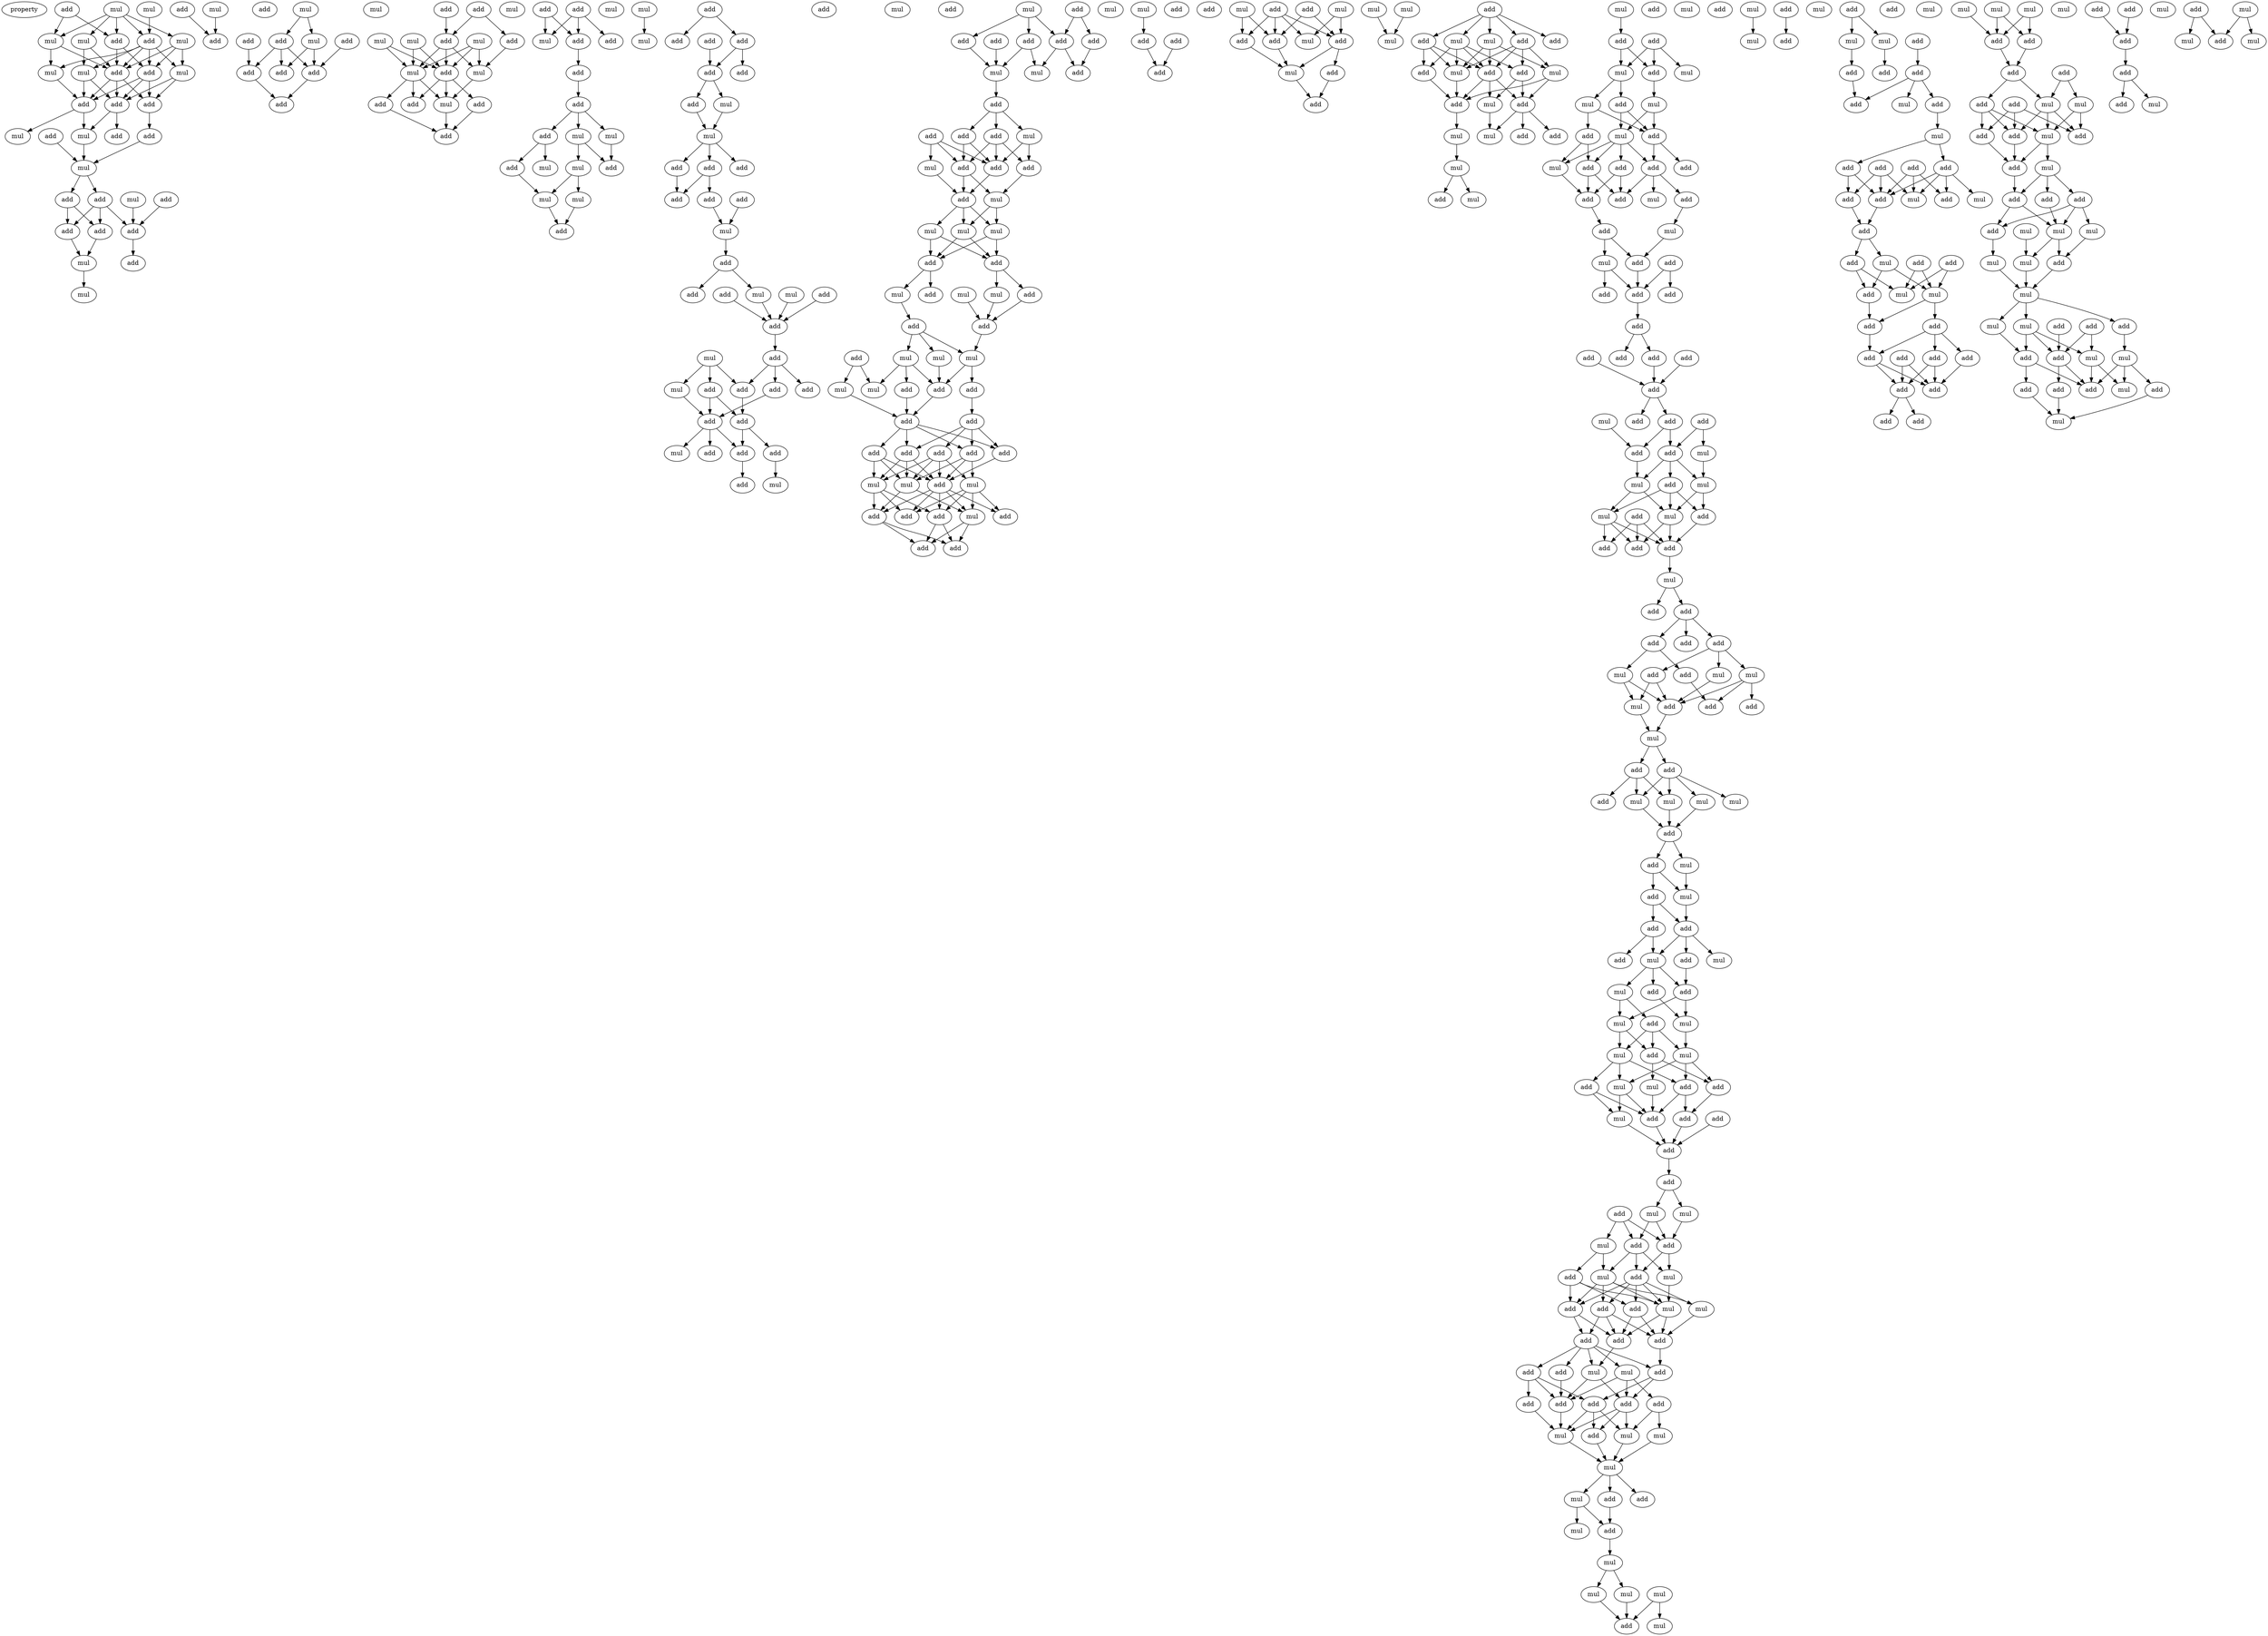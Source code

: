 digraph {
    node [fontcolor=black]
    property [mul=2,lf=1.0]
    0 [ label = add ];
    1 [ label = mul ];
    2 [ label = mul ];
    3 [ label = add ];
    4 [ label = mul ];
    5 [ label = mul ];
    6 [ label = mul ];
    7 [ label = add ];
    8 [ label = add ];
    9 [ label = mul ];
    10 [ label = mul ];
    11 [ label = add ];
    12 [ label = mul ];
    13 [ label = add ];
    14 [ label = add ];
    15 [ label = add ];
    16 [ label = add ];
    17 [ label = add ];
    18 [ label = add ];
    19 [ label = mul ];
    20 [ label = mul ];
    21 [ label = mul ];
    22 [ label = mul ];
    23 [ label = add ];
    24 [ label = add ];
    25 [ label = add ];
    26 [ label = add ];
    27 [ label = add ];
    28 [ label = add ];
    29 [ label = add ];
    30 [ label = mul ];
    31 [ label = mul ];
    32 [ label = add ];
    33 [ label = add ];
    34 [ label = mul ];
    35 [ label = add ];
    36 [ label = mul ];
    37 [ label = add ];
    38 [ label = mul ];
    39 [ label = mul ];
    40 [ label = add ];
    41 [ label = add ];
    42 [ label = add ];
    43 [ label = add ];
    44 [ label = add ];
    45 [ label = add ];
    46 [ label = add ];
    47 [ label = add ];
    48 [ label = add ];
    49 [ label = mul ];
    50 [ label = mul ];
    51 [ label = add ];
    52 [ label = mul ];
    53 [ label = mul ];
    54 [ label = add ];
    55 [ label = mul ];
    56 [ label = add ];
    57 [ label = mul ];
    58 [ label = add ];
    59 [ label = add ];
    60 [ label = mul ];
    61 [ label = add ];
    62 [ label = add ];
    63 [ label = add ];
    64 [ label = add ];
    65 [ label = add ];
    66 [ label = mul ];
    67 [ label = mul ];
    68 [ label = add ];
    69 [ label = add ];
    70 [ label = add ];
    71 [ label = mul ];
    72 [ label = mul ];
    73 [ label = mul ];
    74 [ label = mul ];
    75 [ label = add ];
    76 [ label = add ];
    77 [ label = mul ];
    78 [ label = mul ];
    79 [ label = mul ];
    80 [ label = add ];
    81 [ label = mul ];
    82 [ label = add ];
    83 [ label = add ];
    84 [ label = add ];
    85 [ label = add ];
    86 [ label = add ];
    87 [ label = add ];
    88 [ label = add ];
    89 [ label = mul ];
    90 [ label = add ];
    91 [ label = mul ];
    92 [ label = mul ];
    93 [ label = add ];
    94 [ label = add ];
    95 [ label = add ];
    96 [ label = add ];
    97 [ label = add ];
    98 [ label = add ];
    99 [ label = mul ];
    100 [ label = add ];
    101 [ label = add ];
    102 [ label = mul ];
    103 [ label = mul ];
    104 [ label = add ];
    105 [ label = add ];
    106 [ label = add ];
    107 [ label = add ];
    108 [ label = mul ];
    109 [ label = add ];
    110 [ label = add ];
    111 [ label = add ];
    112 [ label = mul ];
    113 [ label = add ];
    114 [ label = add ];
    115 [ label = add ];
    116 [ label = add ];
    117 [ label = add ];
    118 [ label = add ];
    119 [ label = mul ];
    120 [ label = add ];
    121 [ label = add ];
    122 [ label = mul ];
    123 [ label = mul ];
    124 [ label = add ];
    125 [ label = add ];
    126 [ label = add ];
    127 [ label = add ];
    128 [ label = add ];
    129 [ label = add ];
    130 [ label = mul ];
    131 [ label = add ];
    132 [ label = mul ];
    133 [ label = add ];
    134 [ label = mul ];
    135 [ label = mul ];
    136 [ label = add ];
    137 [ label = add ];
    138 [ label = add ];
    139 [ label = add ];
    140 [ label = mul ];
    141 [ label = add ];
    142 [ label = add ];
    143 [ label = add ];
    144 [ label = mul ];
    145 [ label = mul ];
    146 [ label = mul ];
    147 [ label = mul ];
    148 [ label = add ];
    149 [ label = add ];
    150 [ label = add ];
    151 [ label = mul ];
    152 [ label = mul ];
    153 [ label = add ];
    154 [ label = mul ];
    155 [ label = add ];
    156 [ label = add ];
    157 [ label = add ];
    158 [ label = mul ];
    159 [ label = mul ];
    160 [ label = mul ];
    161 [ label = add ];
    162 [ label = add ];
    163 [ label = mul ];
    164 [ label = add ];
    165 [ label = mul ];
    166 [ label = add ];
    167 [ label = add ];
    168 [ label = add ];
    169 [ label = add ];
    170 [ label = add ];
    171 [ label = add ];
    172 [ label = add ];
    173 [ label = add ];
    174 [ label = mul ];
    175 [ label = mul ];
    176 [ label = mul ];
    177 [ label = add ];
    178 [ label = add ];
    179 [ label = mul ];
    180 [ label = add ];
    181 [ label = add ];
    182 [ label = add ];
    183 [ label = add ];
    184 [ label = mul ];
    185 [ label = add ];
    186 [ label = add ];
    187 [ label = add ];
    188 [ label = add ];
    189 [ label = add ];
    190 [ label = mul ];
    191 [ label = add ];
    192 [ label = mul ];
    193 [ label = add ];
    194 [ label = mul ];
    195 [ label = add ];
    196 [ label = add ];
    197 [ label = add ];
    198 [ label = mul ];
    199 [ label = add ];
    200 [ label = mul ];
    201 [ label = add ];
    202 [ label = mul ];
    203 [ label = mul ];
    204 [ label = add ];
    205 [ label = add ];
    206 [ label = add ];
    207 [ label = add ];
    208 [ label = mul ];
    209 [ label = mul ];
    210 [ label = add ];
    211 [ label = mul ];
    212 [ label = add ];
    213 [ label = add ];
    214 [ label = mul ];
    215 [ label = mul ];
    216 [ label = add ];
    217 [ label = add ];
    218 [ label = mul ];
    219 [ label = add ];
    220 [ label = add ];
    221 [ label = mul ];
    222 [ label = mul ];
    223 [ label = mul ];
    224 [ label = add ];
    225 [ label = add ];
    226 [ label = mul ];
    227 [ label = add ];
    228 [ label = add ];
    229 [ label = mul ];
    230 [ label = mul ];
    231 [ label = add ];
    232 [ label = mul ];
    233 [ label = add ];
    234 [ label = mul ];
    235 [ label = add ];
    236 [ label = add ];
    237 [ label = mul ];
    238 [ label = add ];
    239 [ label = mul ];
    240 [ label = add ];
    241 [ label = add ];
    242 [ label = add ];
    243 [ label = add ];
    244 [ label = mul ];
    245 [ label = add ];
    246 [ label = add ];
    247 [ label = mul ];
    248 [ label = add ];
    249 [ label = mul ];
    250 [ label = add ];
    251 [ label = mul ];
    252 [ label = add ];
    253 [ label = add ];
    254 [ label = add ];
    255 [ label = add ];
    256 [ label = add ];
    257 [ label = add ];
    258 [ label = add ];
    259 [ label = add ];
    260 [ label = add ];
    261 [ label = add ];
    262 [ label = add ];
    263 [ label = add ];
    264 [ label = add ];
    265 [ label = add ];
    266 [ label = mul ];
    267 [ label = add ];
    268 [ label = mul ];
    269 [ label = add ];
    270 [ label = mul ];
    271 [ label = mul ];
    272 [ label = add ];
    273 [ label = add ];
    274 [ label = add ];
    275 [ label = mul ];
    276 [ label = mul ];
    277 [ label = add ];
    278 [ label = add ];
    279 [ label = add ];
    280 [ label = mul ];
    281 [ label = add ];
    282 [ label = add ];
    283 [ label = add ];
    284 [ label = add ];
    285 [ label = add ];
    286 [ label = add ];
    287 [ label = add ];
    288 [ label = mul ];
    289 [ label = mul ];
    290 [ label = mul ];
    291 [ label = add ];
    292 [ label = mul ];
    293 [ label = add ];
    294 [ label = add ];
    295 [ label = mul ];
    296 [ label = add ];
    297 [ label = add ];
    298 [ label = add ];
    299 [ label = mul ];
    300 [ label = mul ];
    301 [ label = mul ];
    302 [ label = mul ];
    303 [ label = add ];
    304 [ label = add ];
    305 [ label = mul ];
    306 [ label = add ];
    307 [ label = mul ];
    308 [ label = add ];
    309 [ label = add ];
    310 [ label = add ];
    311 [ label = add ];
    312 [ label = mul ];
    313 [ label = mul ];
    314 [ label = add ];
    315 [ label = add ];
    316 [ label = mul ];
    317 [ label = mul ];
    318 [ label = mul ];
    319 [ label = add ];
    320 [ label = add ];
    321 [ label = mul ];
    322 [ label = mul ];
    323 [ label = mul ];
    324 [ label = add ];
    325 [ label = mul ];
    326 [ label = add ];
    327 [ label = add ];
    328 [ label = add ];
    329 [ label = add ];
    330 [ label = mul ];
    331 [ label = add ];
    332 [ label = add ];
    333 [ label = mul ];
    334 [ label = add ];
    335 [ label = mul ];
    336 [ label = mul ];
    337 [ label = add ];
    338 [ label = mul ];
    339 [ label = mul ];
    340 [ label = add ];
    341 [ label = add ];
    342 [ label = add ];
    343 [ label = mul ];
    344 [ label = add ];
    345 [ label = mul ];
    346 [ label = add ];
    347 [ label = add ];
    348 [ label = mul ];
    349 [ label = mul ];
    350 [ label = add ];
    351 [ label = add ];
    352 [ label = add ];
    353 [ label = add ];
    354 [ label = add ];
    355 [ label = mul ];
    356 [ label = add ];
    357 [ label = mul ];
    358 [ label = add ];
    359 [ label = add ];
    360 [ label = add ];
    361 [ label = add ];
    362 [ label = add ];
    363 [ label = add ];
    364 [ label = mul ];
    365 [ label = add ];
    366 [ label = mul ];
    367 [ label = mul ];
    368 [ label = mul ];
    369 [ label = mul ];
    370 [ label = add ];
    371 [ label = add ];
    372 [ label = add ];
    373 [ label = add ];
    374 [ label = mul ];
    375 [ label = add ];
    376 [ label = mul ];
    377 [ label = mul ];
    378 [ label = mul ];
    379 [ label = mul ];
    380 [ label = mul ];
    381 [ label = add ];
    382 [ label = mul ];
    383 [ label = add ];
    384 [ label = add ];
    385 [ label = mul ];
    386 [ label = mul ];
    387 [ label = add ];
    388 [ label = mul ];
    389 [ label = add ];
    390 [ label = add ];
    391 [ label = add ];
    392 [ label = add ];
    393 [ label = mul ];
    394 [ label = add ];
    395 [ label = mul ];
    396 [ label = add ];
    397 [ label = add ];
    398 [ label = add ];
    399 [ label = add ];
    400 [ label = add ];
    401 [ label = add ];
    402 [ label = add ];
    403 [ label = mul ];
    404 [ label = mul ];
    405 [ label = add ];
    406 [ label = mul ];
    407 [ label = add ];
    408 [ label = add ];
    409 [ label = add ];
    410 [ label = mul ];
    411 [ label = add ];
    412 [ label = mul ];
    413 [ label = add ];
    414 [ label = add ];
    415 [ label = add ];
    416 [ label = add ];
    417 [ label = add ];
    418 [ label = add ];
    419 [ label = add ];
    420 [ label = add ];
    421 [ label = mul ];
    422 [ label = add ];
    423 [ label = add ];
    424 [ label = mul ];
    425 [ label = mul ];
    426 [ label = add ];
    427 [ label = add ];
    428 [ label = add ];
    429 [ label = add ];
    430 [ label = add ];
    431 [ label = mul ];
    432 [ label = mul ];
    433 [ label = add ];
    434 [ label = add ];
    435 [ label = add ];
    436 [ label = mul ];
    437 [ label = add ];
    438 [ label = mul ];
    439 [ label = add ];
    440 [ label = add ];
    441 [ label = add ];
    442 [ label = add ];
    443 [ label = mul ];
    444 [ label = mul ];
    445 [ label = mul ];
    446 [ label = add ];
    447 [ label = mul ];
    448 [ label = add ];
    449 [ label = mul ];
    450 [ label = mul ];
    451 [ label = mul ];
    452 [ label = mul ];
    453 [ label = add ];
    454 [ label = add ];
    455 [ label = add ];
    456 [ label = mul ];
    457 [ label = add ];
    458 [ label = add ];
    459 [ label = mul ];
    460 [ label = add ];
    461 [ label = add ];
    462 [ label = mul ];
    463 [ label = add ];
    464 [ label = add ];
    465 [ label = mul ];
    466 [ label = mul ];
    467 [ label = add ];
    468 [ label = add ];
    469 [ label = mul ];
    470 [ label = add ];
    471 [ label = add ];
    472 [ label = add ];
    473 [ label = add ];
    474 [ label = mul ];
    475 [ label = mul ];
    476 [ label = add ];
    477 [ label = mul ];
    478 [ label = mul ];
    0 -> 3 [ name = 0 ];
    0 -> 5 [ name = 1 ];
    1 -> 3 [ name = 2 ];
    1 -> 4 [ name = 3 ];
    1 -> 5 [ name = 4 ];
    1 -> 6 [ name = 5 ];
    1 -> 7 [ name = 6 ];
    2 -> 7 [ name = 7 ];
    3 -> 8 [ name = 8 ];
    3 -> 11 [ name = 9 ];
    4 -> 8 [ name = 10 ];
    4 -> 10 [ name = 11 ];
    5 -> 8 [ name = 12 ];
    5 -> 9 [ name = 13 ];
    6 -> 8 [ name = 14 ];
    6 -> 11 [ name = 15 ];
    6 -> 12 [ name = 16 ];
    7 -> 8 [ name = 17 ];
    7 -> 9 [ name = 18 ];
    7 -> 10 [ name = 19 ];
    7 -> 11 [ name = 20 ];
    7 -> 12 [ name = 21 ];
    8 -> 13 [ name = 22 ];
    8 -> 14 [ name = 23 ];
    8 -> 15 [ name = 24 ];
    9 -> 15 [ name = 25 ];
    10 -> 13 [ name = 26 ];
    10 -> 15 [ name = 27 ];
    11 -> 13 [ name = 28 ];
    11 -> 14 [ name = 29 ];
    11 -> 15 [ name = 30 ];
    12 -> 13 [ name = 31 ];
    12 -> 14 [ name = 32 ];
    13 -> 16 [ name = 33 ];
    13 -> 20 [ name = 34 ];
    14 -> 18 [ name = 35 ];
    15 -> 19 [ name = 36 ];
    15 -> 20 [ name = 37 ];
    17 -> 21 [ name = 38 ];
    18 -> 21 [ name = 39 ];
    20 -> 21 [ name = 40 ];
    21 -> 23 [ name = 41 ];
    21 -> 24 [ name = 42 ];
    22 -> 27 [ name = 43 ];
    23 -> 26 [ name = 44 ];
    23 -> 27 [ name = 45 ];
    23 -> 28 [ name = 46 ];
    24 -> 26 [ name = 47 ];
    24 -> 28 [ name = 48 ];
    25 -> 27 [ name = 49 ];
    26 -> 30 [ name = 50 ];
    27 -> 29 [ name = 51 ];
    28 -> 30 [ name = 52 ];
    30 -> 31 [ name = 53 ];
    32 -> 35 [ name = 54 ];
    34 -> 35 [ name = 55 ];
    36 -> 37 [ name = 56 ];
    36 -> 38 [ name = 57 ];
    37 -> 42 [ name = 58 ];
    37 -> 43 [ name = 59 ];
    37 -> 44 [ name = 60 ];
    38 -> 42 [ name = 61 ];
    38 -> 43 [ name = 62 ];
    40 -> 43 [ name = 63 ];
    41 -> 44 [ name = 64 ];
    43 -> 45 [ name = 65 ];
    44 -> 45 [ name = 66 ];
    46 -> 51 [ name = 67 ];
    47 -> 48 [ name = 68 ];
    47 -> 51 [ name = 69 ];
    48 -> 53 [ name = 70 ];
    49 -> 54 [ name = 71 ];
    49 -> 55 [ name = 72 ];
    50 -> 54 [ name = 73 ];
    50 -> 55 [ name = 74 ];
    51 -> 53 [ name = 75 ];
    51 -> 54 [ name = 76 ];
    51 -> 55 [ name = 77 ];
    52 -> 53 [ name = 78 ];
    52 -> 54 [ name = 79 ];
    52 -> 55 [ name = 80 ];
    53 -> 60 [ name = 81 ];
    54 -> 58 [ name = 82 ];
    54 -> 59 [ name = 83 ];
    54 -> 60 [ name = 84 ];
    55 -> 56 [ name = 85 ];
    55 -> 58 [ name = 86 ];
    55 -> 60 [ name = 87 ];
    56 -> 61 [ name = 88 ];
    59 -> 61 [ name = 89 ];
    60 -> 61 [ name = 90 ];
    62 -> 64 [ name = 91 ];
    62 -> 65 [ name = 92 ];
    62 -> 66 [ name = 93 ];
    63 -> 64 [ name = 94 ];
    63 -> 66 [ name = 95 ];
    64 -> 68 [ name = 96 ];
    68 -> 69 [ name = 97 ];
    69 -> 70 [ name = 98 ];
    69 -> 71 [ name = 99 ];
    69 -> 72 [ name = 100 ];
    70 -> 73 [ name = 101 ];
    70 -> 76 [ name = 102 ];
    71 -> 75 [ name = 103 ];
    72 -> 74 [ name = 104 ];
    72 -> 75 [ name = 105 ];
    74 -> 77 [ name = 106 ];
    74 -> 78 [ name = 107 ];
    76 -> 78 [ name = 108 ];
    77 -> 80 [ name = 109 ];
    78 -> 80 [ name = 110 ];
    79 -> 81 [ name = 111 ];
    82 -> 83 [ name = 112 ];
    82 -> 85 [ name = 113 ];
    83 -> 86 [ name = 114 ];
    83 -> 87 [ name = 115 ];
    84 -> 87 [ name = 116 ];
    87 -> 90 [ name = 117 ];
    87 -> 91 [ name = 118 ];
    90 -> 92 [ name = 119 ];
    91 -> 92 [ name = 120 ];
    92 -> 93 [ name = 121 ];
    92 -> 94 [ name = 122 ];
    92 -> 95 [ name = 123 ];
    93 -> 97 [ name = 124 ];
    94 -> 97 [ name = 125 ];
    94 -> 98 [ name = 126 ];
    96 -> 99 [ name = 127 ];
    98 -> 99 [ name = 128 ];
    99 -> 100 [ name = 129 ];
    100 -> 102 [ name = 130 ];
    100 -> 105 [ name = 131 ];
    101 -> 106 [ name = 132 ];
    102 -> 106 [ name = 133 ];
    103 -> 106 [ name = 134 ];
    104 -> 106 [ name = 135 ];
    106 -> 107 [ name = 136 ];
    107 -> 109 [ name = 137 ];
    107 -> 110 [ name = 138 ];
    107 -> 113 [ name = 139 ];
    108 -> 111 [ name = 140 ];
    108 -> 112 [ name = 141 ];
    108 -> 113 [ name = 142 ];
    109 -> 114 [ name = 143 ];
    111 -> 114 [ name = 144 ];
    111 -> 115 [ name = 145 ];
    112 -> 114 [ name = 146 ];
    113 -> 115 [ name = 147 ];
    114 -> 116 [ name = 148 ];
    114 -> 119 [ name = 149 ];
    114 -> 120 [ name = 150 ];
    115 -> 116 [ name = 151 ];
    115 -> 117 [ name = 152 ];
    116 -> 121 [ name = 153 ];
    117 -> 122 [ name = 154 ];
    123 -> 125 [ name = 155 ];
    123 -> 126 [ name = 156 ];
    123 -> 127 [ name = 157 ];
    124 -> 126 [ name = 158 ];
    124 -> 128 [ name = 159 ];
    125 -> 130 [ name = 160 ];
    125 -> 132 [ name = 161 ];
    126 -> 131 [ name = 162 ];
    126 -> 132 [ name = 163 ];
    127 -> 130 [ name = 164 ];
    128 -> 131 [ name = 165 ];
    129 -> 130 [ name = 166 ];
    130 -> 133 [ name = 167 ];
    133 -> 135 [ name = 168 ];
    133 -> 136 [ name = 169 ];
    133 -> 138 [ name = 170 ];
    135 -> 139 [ name = 171 ];
    135 -> 141 [ name = 172 ];
    136 -> 139 [ name = 173 ];
    136 -> 141 [ name = 174 ];
    136 -> 142 [ name = 175 ];
    137 -> 139 [ name = 176 ];
    137 -> 140 [ name = 177 ];
    137 -> 142 [ name = 178 ];
    138 -> 139 [ name = 179 ];
    138 -> 142 [ name = 180 ];
    139 -> 143 [ name = 181 ];
    140 -> 143 [ name = 182 ];
    141 -> 144 [ name = 183 ];
    142 -> 143 [ name = 184 ];
    142 -> 144 [ name = 185 ];
    143 -> 145 [ name = 186 ];
    143 -> 146 [ name = 187 ];
    143 -> 147 [ name = 188 ];
    144 -> 146 [ name = 189 ];
    144 -> 147 [ name = 190 ];
    145 -> 148 [ name = 191 ];
    145 -> 149 [ name = 192 ];
    146 -> 148 [ name = 193 ];
    146 -> 149 [ name = 194 ];
    147 -> 148 [ name = 195 ];
    147 -> 149 [ name = 196 ];
    148 -> 151 [ name = 197 ];
    148 -> 153 [ name = 198 ];
    149 -> 150 [ name = 199 ];
    149 -> 154 [ name = 200 ];
    150 -> 155 [ name = 201 ];
    151 -> 156 [ name = 202 ];
    152 -> 155 [ name = 203 ];
    154 -> 155 [ name = 204 ];
    155 -> 159 [ name = 205 ];
    156 -> 158 [ name = 206 ];
    156 -> 159 [ name = 207 ];
    156 -> 160 [ name = 208 ];
    157 -> 163 [ name = 209 ];
    157 -> 165 [ name = 210 ];
    158 -> 161 [ name = 211 ];
    158 -> 162 [ name = 212 ];
    158 -> 165 [ name = 213 ];
    159 -> 161 [ name = 214 ];
    159 -> 164 [ name = 215 ];
    160 -> 161 [ name = 216 ];
    161 -> 166 [ name = 217 ];
    162 -> 166 [ name = 218 ];
    163 -> 166 [ name = 219 ];
    164 -> 167 [ name = 220 ];
    166 -> 168 [ name = 221 ];
    166 -> 169 [ name = 222 ];
    166 -> 171 [ name = 223 ];
    166 -> 172 [ name = 224 ];
    167 -> 168 [ name = 225 ];
    167 -> 169 [ name = 226 ];
    167 -> 170 [ name = 227 ];
    167 -> 172 [ name = 228 ];
    168 -> 173 [ name = 229 ];
    169 -> 173 [ name = 230 ];
    169 -> 174 [ name = 231 ];
    169 -> 175 [ name = 232 ];
    170 -> 173 [ name = 233 ];
    170 -> 174 [ name = 234 ];
    170 -> 175 [ name = 235 ];
    170 -> 176 [ name = 236 ];
    171 -> 173 [ name = 237 ];
    171 -> 174 [ name = 238 ];
    171 -> 175 [ name = 239 ];
    172 -> 173 [ name = 240 ];
    172 -> 174 [ name = 241 ];
    172 -> 176 [ name = 242 ];
    173 -> 177 [ name = 243 ];
    173 -> 178 [ name = 244 ];
    173 -> 179 [ name = 245 ];
    173 -> 180 [ name = 246 ];
    173 -> 181 [ name = 247 ];
    174 -> 179 [ name = 248 ];
    174 -> 180 [ name = 249 ];
    175 -> 177 [ name = 250 ];
    175 -> 178 [ name = 251 ];
    175 -> 180 [ name = 252 ];
    176 -> 177 [ name = 253 ];
    176 -> 178 [ name = 254 ];
    176 -> 179 [ name = 255 ];
    176 -> 181 [ name = 256 ];
    178 -> 182 [ name = 257 ];
    178 -> 183 [ name = 258 ];
    179 -> 182 [ name = 259 ];
    179 -> 183 [ name = 260 ];
    180 -> 182 [ name = 261 ];
    180 -> 183 [ name = 262 ];
    184 -> 186 [ name = 263 ];
    186 -> 189 [ name = 264 ];
    187 -> 189 [ name = 265 ];
    190 -> 195 [ name = 266 ];
    190 -> 197 [ name = 267 ];
    191 -> 195 [ name = 268 ];
    191 -> 196 [ name = 269 ];
    192 -> 194 [ name = 270 ];
    192 -> 196 [ name = 271 ];
    193 -> 194 [ name = 272 ];
    193 -> 195 [ name = 273 ];
    193 -> 196 [ name = 274 ];
    193 -> 197 [ name = 275 ];
    195 -> 198 [ name = 276 ];
    196 -> 198 [ name = 277 ];
    196 -> 199 [ name = 278 ];
    197 -> 198 [ name = 279 ];
    198 -> 201 [ name = 280 ];
    199 -> 201 [ name = 281 ];
    200 -> 203 [ name = 282 ];
    202 -> 203 [ name = 283 ];
    204 -> 205 [ name = 284 ];
    204 -> 206 [ name = 285 ];
    204 -> 207 [ name = 286 ];
    204 -> 208 [ name = 287 ];
    204 -> 209 [ name = 288 ];
    205 -> 210 [ name = 289 ];
    205 -> 211 [ name = 290 ];
    205 -> 213 [ name = 291 ];
    206 -> 211 [ name = 292 ];
    206 -> 212 [ name = 293 ];
    206 -> 213 [ name = 294 ];
    206 -> 214 [ name = 295 ];
    208 -> 211 [ name = 296 ];
    208 -> 213 [ name = 297 ];
    208 -> 214 [ name = 298 ];
    209 -> 210 [ name = 299 ];
    209 -> 211 [ name = 300 ];
    209 -> 212 [ name = 301 ];
    209 -> 213 [ name = 302 ];
    210 -> 217 [ name = 303 ];
    211 -> 217 [ name = 304 ];
    212 -> 215 [ name = 305 ];
    212 -> 216 [ name = 306 ];
    213 -> 215 [ name = 307 ];
    213 -> 216 [ name = 308 ];
    213 -> 217 [ name = 309 ];
    214 -> 216 [ name = 310 ];
    214 -> 217 [ name = 311 ];
    215 -> 218 [ name = 312 ];
    216 -> 218 [ name = 313 ];
    216 -> 219 [ name = 314 ];
    216 -> 220 [ name = 315 ];
    217 -> 221 [ name = 316 ];
    221 -> 222 [ name = 317 ];
    222 -> 225 [ name = 318 ];
    222 -> 226 [ name = 319 ];
    223 -> 228 [ name = 320 ];
    227 -> 229 [ name = 321 ];
    227 -> 230 [ name = 322 ];
    227 -> 231 [ name = 323 ];
    228 -> 230 [ name = 324 ];
    228 -> 231 [ name = 325 ];
    230 -> 232 [ name = 326 ];
    230 -> 233 [ name = 327 ];
    231 -> 234 [ name = 328 ];
    232 -> 235 [ name = 329 ];
    232 -> 236 [ name = 330 ];
    233 -> 236 [ name = 331 ];
    233 -> 237 [ name = 332 ];
    234 -> 236 [ name = 333 ];
    234 -> 237 [ name = 334 ];
    235 -> 238 [ name = 335 ];
    235 -> 239 [ name = 336 ];
    236 -> 240 [ name = 337 ];
    236 -> 242 [ name = 338 ];
    237 -> 238 [ name = 339 ];
    237 -> 239 [ name = 340 ];
    237 -> 240 [ name = 341 ];
    237 -> 241 [ name = 342 ];
    238 -> 243 [ name = 343 ];
    238 -> 245 [ name = 344 ];
    239 -> 245 [ name = 345 ];
    240 -> 243 [ name = 346 ];
    240 -> 244 [ name = 347 ];
    240 -> 246 [ name = 348 ];
    241 -> 243 [ name = 349 ];
    241 -> 245 [ name = 350 ];
    245 -> 248 [ name = 351 ];
    246 -> 247 [ name = 352 ];
    247 -> 250 [ name = 353 ];
    248 -> 250 [ name = 354 ];
    248 -> 251 [ name = 355 ];
    250 -> 254 [ name = 356 ];
    251 -> 254 [ name = 357 ];
    251 -> 255 [ name = 358 ];
    252 -> 254 [ name = 359 ];
    252 -> 256 [ name = 360 ];
    254 -> 257 [ name = 361 ];
    257 -> 259 [ name = 362 ];
    257 -> 260 [ name = 363 ];
    258 -> 262 [ name = 364 ];
    259 -> 262 [ name = 365 ];
    261 -> 262 [ name = 366 ];
    262 -> 263 [ name = 367 ];
    262 -> 264 [ name = 368 ];
    263 -> 267 [ name = 369 ];
    263 -> 269 [ name = 370 ];
    265 -> 268 [ name = 371 ];
    265 -> 269 [ name = 372 ];
    266 -> 267 [ name = 373 ];
    267 -> 270 [ name = 374 ];
    268 -> 271 [ name = 375 ];
    269 -> 270 [ name = 376 ];
    269 -> 271 [ name = 377 ];
    269 -> 272 [ name = 378 ];
    270 -> 275 [ name = 379 ];
    270 -> 276 [ name = 380 ];
    271 -> 274 [ name = 381 ];
    271 -> 276 [ name = 382 ];
    272 -> 274 [ name = 383 ];
    272 -> 275 [ name = 384 ];
    272 -> 276 [ name = 385 ];
    273 -> 277 [ name = 386 ];
    273 -> 278 [ name = 387 ];
    273 -> 279 [ name = 388 ];
    274 -> 277 [ name = 389 ];
    275 -> 277 [ name = 390 ];
    275 -> 278 [ name = 391 ];
    275 -> 279 [ name = 392 ];
    276 -> 277 [ name = 393 ];
    276 -> 278 [ name = 394 ];
    277 -> 280 [ name = 395 ];
    280 -> 281 [ name = 396 ];
    280 -> 282 [ name = 397 ];
    282 -> 283 [ name = 398 ];
    282 -> 284 [ name = 399 ];
    282 -> 285 [ name = 400 ];
    283 -> 287 [ name = 401 ];
    283 -> 289 [ name = 402 ];
    285 -> 286 [ name = 403 ];
    285 -> 288 [ name = 404 ];
    285 -> 290 [ name = 405 ];
    286 -> 292 [ name = 406 ];
    286 -> 293 [ name = 407 ];
    287 -> 294 [ name = 408 ];
    288 -> 293 [ name = 409 ];
    289 -> 292 [ name = 410 ];
    289 -> 293 [ name = 411 ];
    290 -> 291 [ name = 412 ];
    290 -> 293 [ name = 413 ];
    290 -> 294 [ name = 414 ];
    292 -> 295 [ name = 415 ];
    293 -> 295 [ name = 416 ];
    295 -> 296 [ name = 417 ];
    295 -> 297 [ name = 418 ];
    296 -> 298 [ name = 419 ];
    296 -> 299 [ name = 420 ];
    296 -> 302 [ name = 421 ];
    297 -> 299 [ name = 422 ];
    297 -> 300 [ name = 423 ];
    297 -> 301 [ name = 424 ];
    297 -> 302 [ name = 425 ];
    299 -> 303 [ name = 426 ];
    300 -> 303 [ name = 427 ];
    302 -> 303 [ name = 428 ];
    303 -> 304 [ name = 429 ];
    303 -> 305 [ name = 430 ];
    304 -> 306 [ name = 431 ];
    304 -> 307 [ name = 432 ];
    305 -> 307 [ name = 433 ];
    306 -> 308 [ name = 434 ];
    306 -> 309 [ name = 435 ];
    307 -> 308 [ name = 436 ];
    308 -> 310 [ name = 437 ];
    308 -> 312 [ name = 438 ];
    308 -> 313 [ name = 439 ];
    309 -> 311 [ name = 440 ];
    309 -> 313 [ name = 441 ];
    310 -> 314 [ name = 442 ];
    313 -> 314 [ name = 443 ];
    313 -> 315 [ name = 444 ];
    313 -> 316 [ name = 445 ];
    314 -> 317 [ name = 446 ];
    314 -> 318 [ name = 447 ];
    315 -> 318 [ name = 448 ];
    316 -> 317 [ name = 449 ];
    316 -> 319 [ name = 450 ];
    317 -> 320 [ name = 451 ];
    317 -> 321 [ name = 452 ];
    318 -> 322 [ name = 453 ];
    319 -> 320 [ name = 454 ];
    319 -> 321 [ name = 455 ];
    319 -> 322 [ name = 456 ];
    320 -> 323 [ name = 457 ];
    320 -> 326 [ name = 458 ];
    321 -> 324 [ name = 459 ];
    321 -> 325 [ name = 460 ];
    321 -> 327 [ name = 461 ];
    322 -> 324 [ name = 462 ];
    322 -> 325 [ name = 463 ];
    322 -> 326 [ name = 464 ];
    323 -> 329 [ name = 465 ];
    324 -> 329 [ name = 466 ];
    324 -> 331 [ name = 467 ];
    325 -> 329 [ name = 468 ];
    325 -> 330 [ name = 469 ];
    326 -> 331 [ name = 470 ];
    327 -> 329 [ name = 471 ];
    327 -> 330 [ name = 472 ];
    328 -> 332 [ name = 473 ];
    329 -> 332 [ name = 474 ];
    330 -> 332 [ name = 475 ];
    331 -> 332 [ name = 476 ];
    332 -> 334 [ name = 477 ];
    333 -> 338 [ name = 478 ];
    334 -> 335 [ name = 479 ];
    334 -> 336 [ name = 480 ];
    335 -> 340 [ name = 481 ];
    335 -> 341 [ name = 482 ];
    336 -> 341 [ name = 483 ];
    337 -> 339 [ name = 484 ];
    337 -> 340 [ name = 485 ];
    337 -> 341 [ name = 486 ];
    339 -> 342 [ name = 487 ];
    339 -> 345 [ name = 488 ];
    340 -> 343 [ name = 489 ];
    340 -> 344 [ name = 490 ];
    340 -> 345 [ name = 491 ];
    341 -> 343 [ name = 492 ];
    341 -> 344 [ name = 493 ];
    342 -> 346 [ name = 494 ];
    342 -> 347 [ name = 495 ];
    342 -> 348 [ name = 496 ];
    343 -> 348 [ name = 497 ];
    344 -> 346 [ name = 498 ];
    344 -> 347 [ name = 499 ];
    344 -> 348 [ name = 500 ];
    344 -> 349 [ name = 501 ];
    344 -> 350 [ name = 502 ];
    345 -> 347 [ name = 503 ];
    345 -> 348 [ name = 504 ];
    345 -> 349 [ name = 505 ];
    345 -> 350 [ name = 506 ];
    346 -> 352 [ name = 507 ];
    346 -> 353 [ name = 508 ];
    347 -> 351 [ name = 509 ];
    347 -> 352 [ name = 510 ];
    348 -> 352 [ name = 511 ];
    348 -> 353 [ name = 512 ];
    349 -> 353 [ name = 513 ];
    350 -> 351 [ name = 514 ];
    350 -> 352 [ name = 515 ];
    350 -> 353 [ name = 516 ];
    351 -> 354 [ name = 517 ];
    351 -> 355 [ name = 518 ];
    351 -> 356 [ name = 519 ];
    351 -> 357 [ name = 520 ];
    351 -> 358 [ name = 521 ];
    352 -> 355 [ name = 522 ];
    353 -> 358 [ name = 523 ];
    354 -> 360 [ name = 524 ];
    354 -> 361 [ name = 525 ];
    354 -> 363 [ name = 526 ];
    355 -> 359 [ name = 527 ];
    355 -> 363 [ name = 528 ];
    356 -> 363 [ name = 529 ];
    357 -> 359 [ name = 530 ];
    357 -> 362 [ name = 531 ];
    357 -> 363 [ name = 532 ];
    358 -> 359 [ name = 533 ];
    358 -> 361 [ name = 534 ];
    359 -> 364 [ name = 535 ];
    359 -> 365 [ name = 536 ];
    359 -> 367 [ name = 537 ];
    360 -> 367 [ name = 538 ];
    361 -> 364 [ name = 539 ];
    361 -> 365 [ name = 540 ];
    361 -> 367 [ name = 541 ];
    362 -> 364 [ name = 542 ];
    362 -> 366 [ name = 543 ];
    363 -> 367 [ name = 544 ];
    364 -> 368 [ name = 545 ];
    365 -> 368 [ name = 546 ];
    366 -> 368 [ name = 547 ];
    367 -> 368 [ name = 548 ];
    368 -> 369 [ name = 549 ];
    368 -> 371 [ name = 550 ];
    368 -> 372 [ name = 551 ];
    369 -> 374 [ name = 552 ];
    369 -> 375 [ name = 553 ];
    370 -> 373 [ name = 554 ];
    371 -> 375 [ name = 555 ];
    375 -> 376 [ name = 556 ];
    376 -> 377 [ name = 557 ];
    376 -> 378 [ name = 558 ];
    377 -> 381 [ name = 559 ];
    378 -> 381 [ name = 560 ];
    379 -> 381 [ name = 561 ];
    379 -> 382 [ name = 562 ];
    383 -> 386 [ name = 563 ];
    383 -> 388 [ name = 564 ];
    386 -> 391 [ name = 565 ];
    387 -> 390 [ name = 566 ];
    388 -> 389 [ name = 567 ];
    389 -> 394 [ name = 568 ];
    390 -> 392 [ name = 569 ];
    390 -> 393 [ name = 570 ];
    390 -> 394 [ name = 571 ];
    392 -> 395 [ name = 572 ];
    395 -> 396 [ name = 573 ];
    395 -> 398 [ name = 574 ];
    396 -> 400 [ name = 575 ];
    396 -> 401 [ name = 576 ];
    397 -> 400 [ name = 577 ];
    397 -> 401 [ name = 578 ];
    397 -> 404 [ name = 579 ];
    398 -> 400 [ name = 580 ];
    398 -> 402 [ name = 581 ];
    398 -> 403 [ name = 582 ];
    398 -> 404 [ name = 583 ];
    399 -> 400 [ name = 584 ];
    399 -> 402 [ name = 585 ];
    399 -> 404 [ name = 586 ];
    400 -> 405 [ name = 587 ];
    401 -> 405 [ name = 588 ];
    405 -> 406 [ name = 589 ];
    405 -> 407 [ name = 590 ];
    406 -> 411 [ name = 591 ];
    406 -> 412 [ name = 592 ];
    407 -> 410 [ name = 593 ];
    407 -> 411 [ name = 594 ];
    408 -> 410 [ name = 595 ];
    408 -> 412 [ name = 596 ];
    409 -> 410 [ name = 597 ];
    409 -> 412 [ name = 598 ];
    411 -> 413 [ name = 599 ];
    412 -> 413 [ name = 600 ];
    412 -> 414 [ name = 601 ];
    413 -> 415 [ name = 602 ];
    414 -> 415 [ name = 603 ];
    414 -> 417 [ name = 604 ];
    414 -> 418 [ name = 605 ];
    415 -> 419 [ name = 606 ];
    415 -> 420 [ name = 607 ];
    416 -> 419 [ name = 608 ];
    416 -> 420 [ name = 609 ];
    417 -> 419 [ name = 610 ];
    417 -> 420 [ name = 611 ];
    418 -> 419 [ name = 612 ];
    420 -> 422 [ name = 613 ];
    420 -> 423 [ name = 614 ];
    421 -> 426 [ name = 615 ];
    421 -> 427 [ name = 616 ];
    424 -> 426 [ name = 617 ];
    424 -> 427 [ name = 618 ];
    425 -> 426 [ name = 619 ];
    426 -> 428 [ name = 620 ];
    427 -> 428 [ name = 621 ];
    428 -> 430 [ name = 622 ];
    428 -> 431 [ name = 623 ];
    429 -> 431 [ name = 624 ];
    429 -> 432 [ name = 625 ];
    430 -> 434 [ name = 626 ];
    430 -> 435 [ name = 627 ];
    430 -> 436 [ name = 628 ];
    431 -> 435 [ name = 629 ];
    431 -> 436 [ name = 630 ];
    431 -> 437 [ name = 631 ];
    432 -> 436 [ name = 632 ];
    432 -> 437 [ name = 633 ];
    433 -> 434 [ name = 634 ];
    433 -> 435 [ name = 635 ];
    433 -> 437 [ name = 636 ];
    434 -> 439 [ name = 637 ];
    435 -> 439 [ name = 638 ];
    436 -> 438 [ name = 639 ];
    436 -> 439 [ name = 640 ];
    438 -> 440 [ name = 641 ];
    438 -> 441 [ name = 642 ];
    438 -> 442 [ name = 643 ];
    439 -> 441 [ name = 644 ];
    440 -> 444 [ name = 645 ];
    441 -> 444 [ name = 646 ];
    441 -> 446 [ name = 647 ];
    442 -> 444 [ name = 648 ];
    442 -> 445 [ name = 649 ];
    442 -> 446 [ name = 650 ];
    443 -> 447 [ name = 651 ];
    444 -> 447 [ name = 652 ];
    444 -> 448 [ name = 653 ];
    445 -> 448 [ name = 654 ];
    446 -> 449 [ name = 655 ];
    447 -> 450 [ name = 656 ];
    448 -> 450 [ name = 657 ];
    449 -> 450 [ name = 658 ];
    450 -> 451 [ name = 659 ];
    450 -> 452 [ name = 660 ];
    450 -> 453 [ name = 661 ];
    451 -> 456 [ name = 662 ];
    451 -> 457 [ name = 663 ];
    451 -> 458 [ name = 664 ];
    452 -> 458 [ name = 665 ];
    453 -> 459 [ name = 666 ];
    454 -> 457 [ name = 667 ];
    455 -> 456 [ name = 668 ];
    455 -> 457 [ name = 669 ];
    456 -> 460 [ name = 670 ];
    456 -> 462 [ name = 671 ];
    457 -> 460 [ name = 672 ];
    457 -> 463 [ name = 673 ];
    458 -> 460 [ name = 674 ];
    458 -> 464 [ name = 675 ];
    459 -> 460 [ name = 676 ];
    459 -> 461 [ name = 677 ];
    459 -> 462 [ name = 678 ];
    461 -> 465 [ name = 679 ];
    463 -> 465 [ name = 680 ];
    464 -> 465 [ name = 681 ];
    467 -> 470 [ name = 682 ];
    468 -> 470 [ name = 683 ];
    470 -> 471 [ name = 684 ];
    471 -> 472 [ name = 685 ];
    471 -> 475 [ name = 686 ];
    473 -> 476 [ name = 687 ];
    473 -> 477 [ name = 688 ];
    474 -> 476 [ name = 689 ];
    474 -> 478 [ name = 690 ];
}
